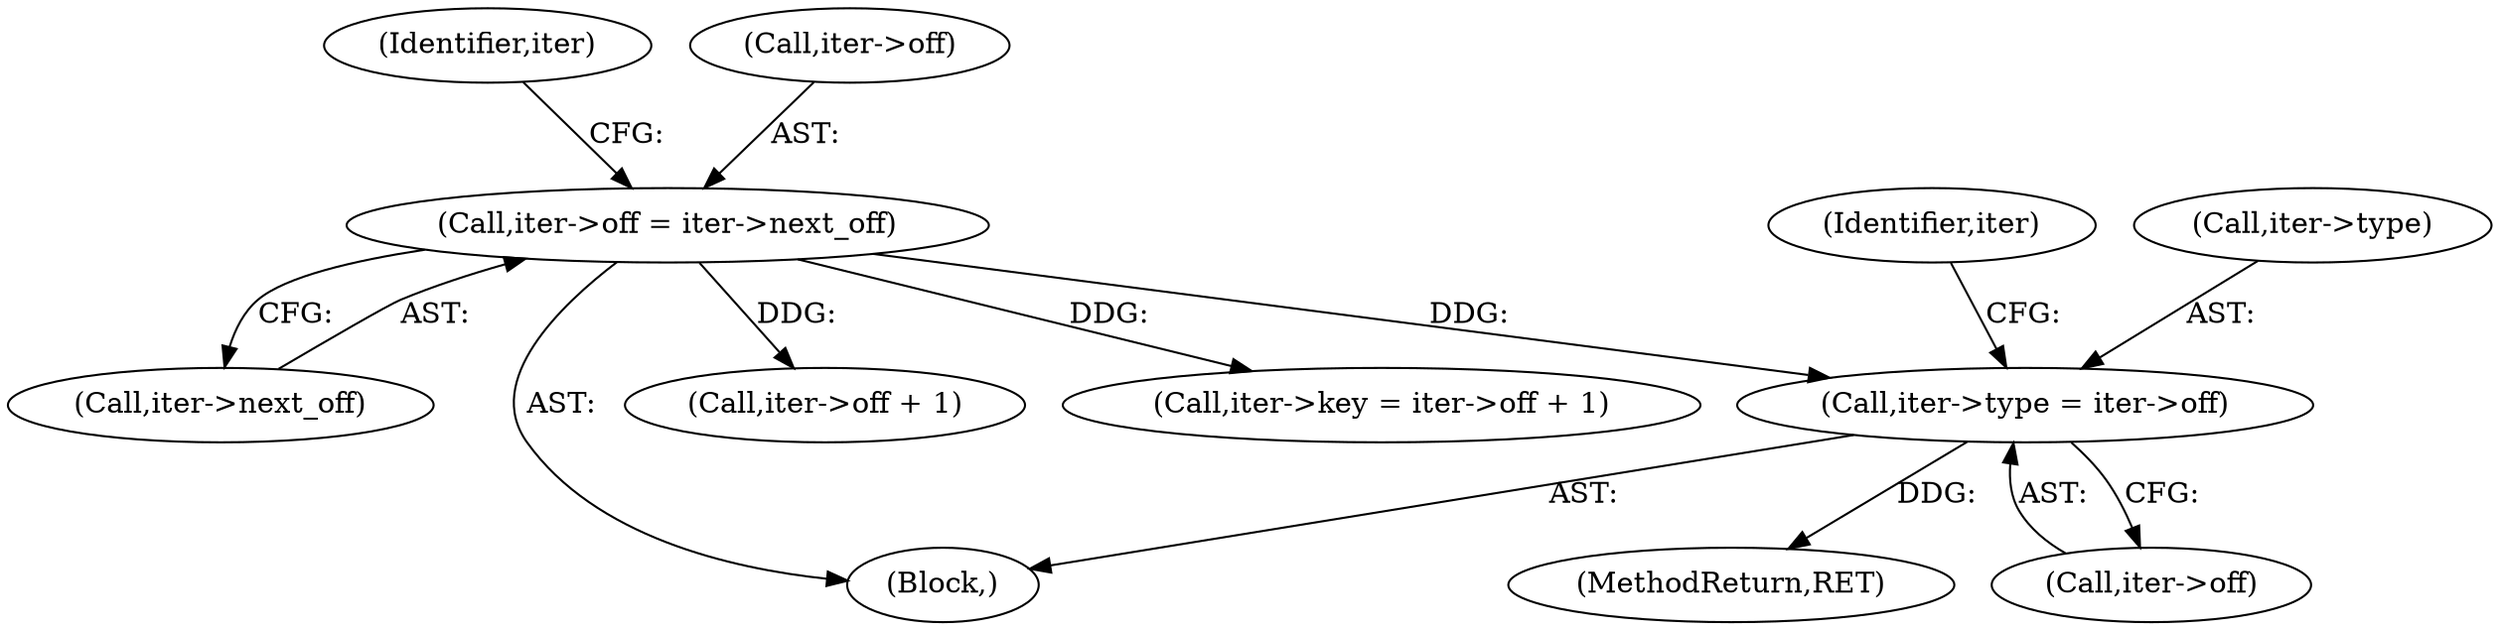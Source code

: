 digraph "0_mongo-c-driver_0d9a4d98bfdf4acd2c0138d4aaeb4e2e0934bd84@pointer" {
"1000162" [label="(Call,iter->type = iter->off)"];
"1000155" [label="(Call,iter->off = iter->next_off)"];
"1000166" [label="(Call,iter->off)"];
"1001096" [label="(MethodReturn,RET)"];
"1000155" [label="(Call,iter->off = iter->next_off)"];
"1000171" [label="(Identifier,iter)"];
"1000164" [label="(Identifier,iter)"];
"1000156" [label="(Call,iter->off)"];
"1000173" [label="(Call,iter->off + 1)"];
"1000169" [label="(Call,iter->key = iter->off + 1)"];
"1000159" [label="(Call,iter->next_off)"];
"1000162" [label="(Call,iter->type = iter->off)"];
"1000119" [label="(Block,)"];
"1000163" [label="(Call,iter->type)"];
"1000162" -> "1000119"  [label="AST: "];
"1000162" -> "1000166"  [label="CFG: "];
"1000163" -> "1000162"  [label="AST: "];
"1000166" -> "1000162"  [label="AST: "];
"1000171" -> "1000162"  [label="CFG: "];
"1000162" -> "1001096"  [label="DDG: "];
"1000155" -> "1000162"  [label="DDG: "];
"1000155" -> "1000119"  [label="AST: "];
"1000155" -> "1000159"  [label="CFG: "];
"1000156" -> "1000155"  [label="AST: "];
"1000159" -> "1000155"  [label="AST: "];
"1000164" -> "1000155"  [label="CFG: "];
"1000155" -> "1000169"  [label="DDG: "];
"1000155" -> "1000173"  [label="DDG: "];
}
